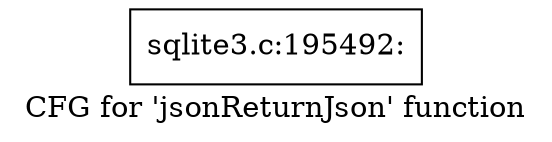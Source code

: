 digraph "CFG for 'jsonReturnJson' function" {
	label="CFG for 'jsonReturnJson' function";

	Node0x55c0fa83e440 [shape=record,label="{sqlite3.c:195492:}"];
}
